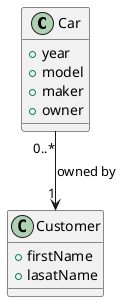 @startuml
'https://plantuml.com/class-diagram

class Car {
    +year
    +model
    +maker
    +owner
}

class Customer {
    +firstName
    +lasatName
}

Car "0..*"--> "1" Customer: owned by
@enduml